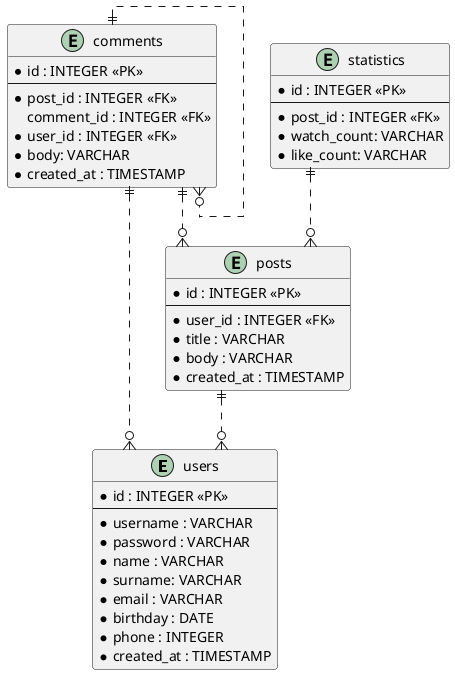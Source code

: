 @startuml er-diagram

skinparam linetype ortho

entity "users" as user_table {
  *id : INTEGER <<PK>>
  --
  *username : VARCHAR
  *password : VARCHAR
  *name : VARCHAR
  *surname: VARCHAR
  *email : VARCHAR
  *birthday : DATE
  *phone : INTEGER
  *created_at : TIMESTAMP
}

entity "posts" as post_table {
  *id : INTEGER <<PK>>
  --
  *user_id : INTEGER <<FK>>
  *title : VARCHAR
  *body : VARCHAR
  *created_at : TIMESTAMP
}

entity "comments" as comment_table {
  *id : INTEGER <<PK>>
  --
  *post_id : INTEGER <<FK>>
  comment_id : INTEGER <<FK>>
  *user_id : INTEGER <<FK>>
  *body: VARCHAR
  *created_at : TIMESTAMP
}

entity "statistics" as statistic_table {
  *id : INTEGER <<PK>>
  --
  *post_id : INTEGER <<FK>>
  *watch_count: VARCHAR
  *like_count: VARCHAR
}

post_table ||..o{ user_table
comment_table ||..o{ user_table
comment_table ||..o{ post_table
comment_table ||..o{ comment_table
statistic_table ||..o{ post_table

@enduml